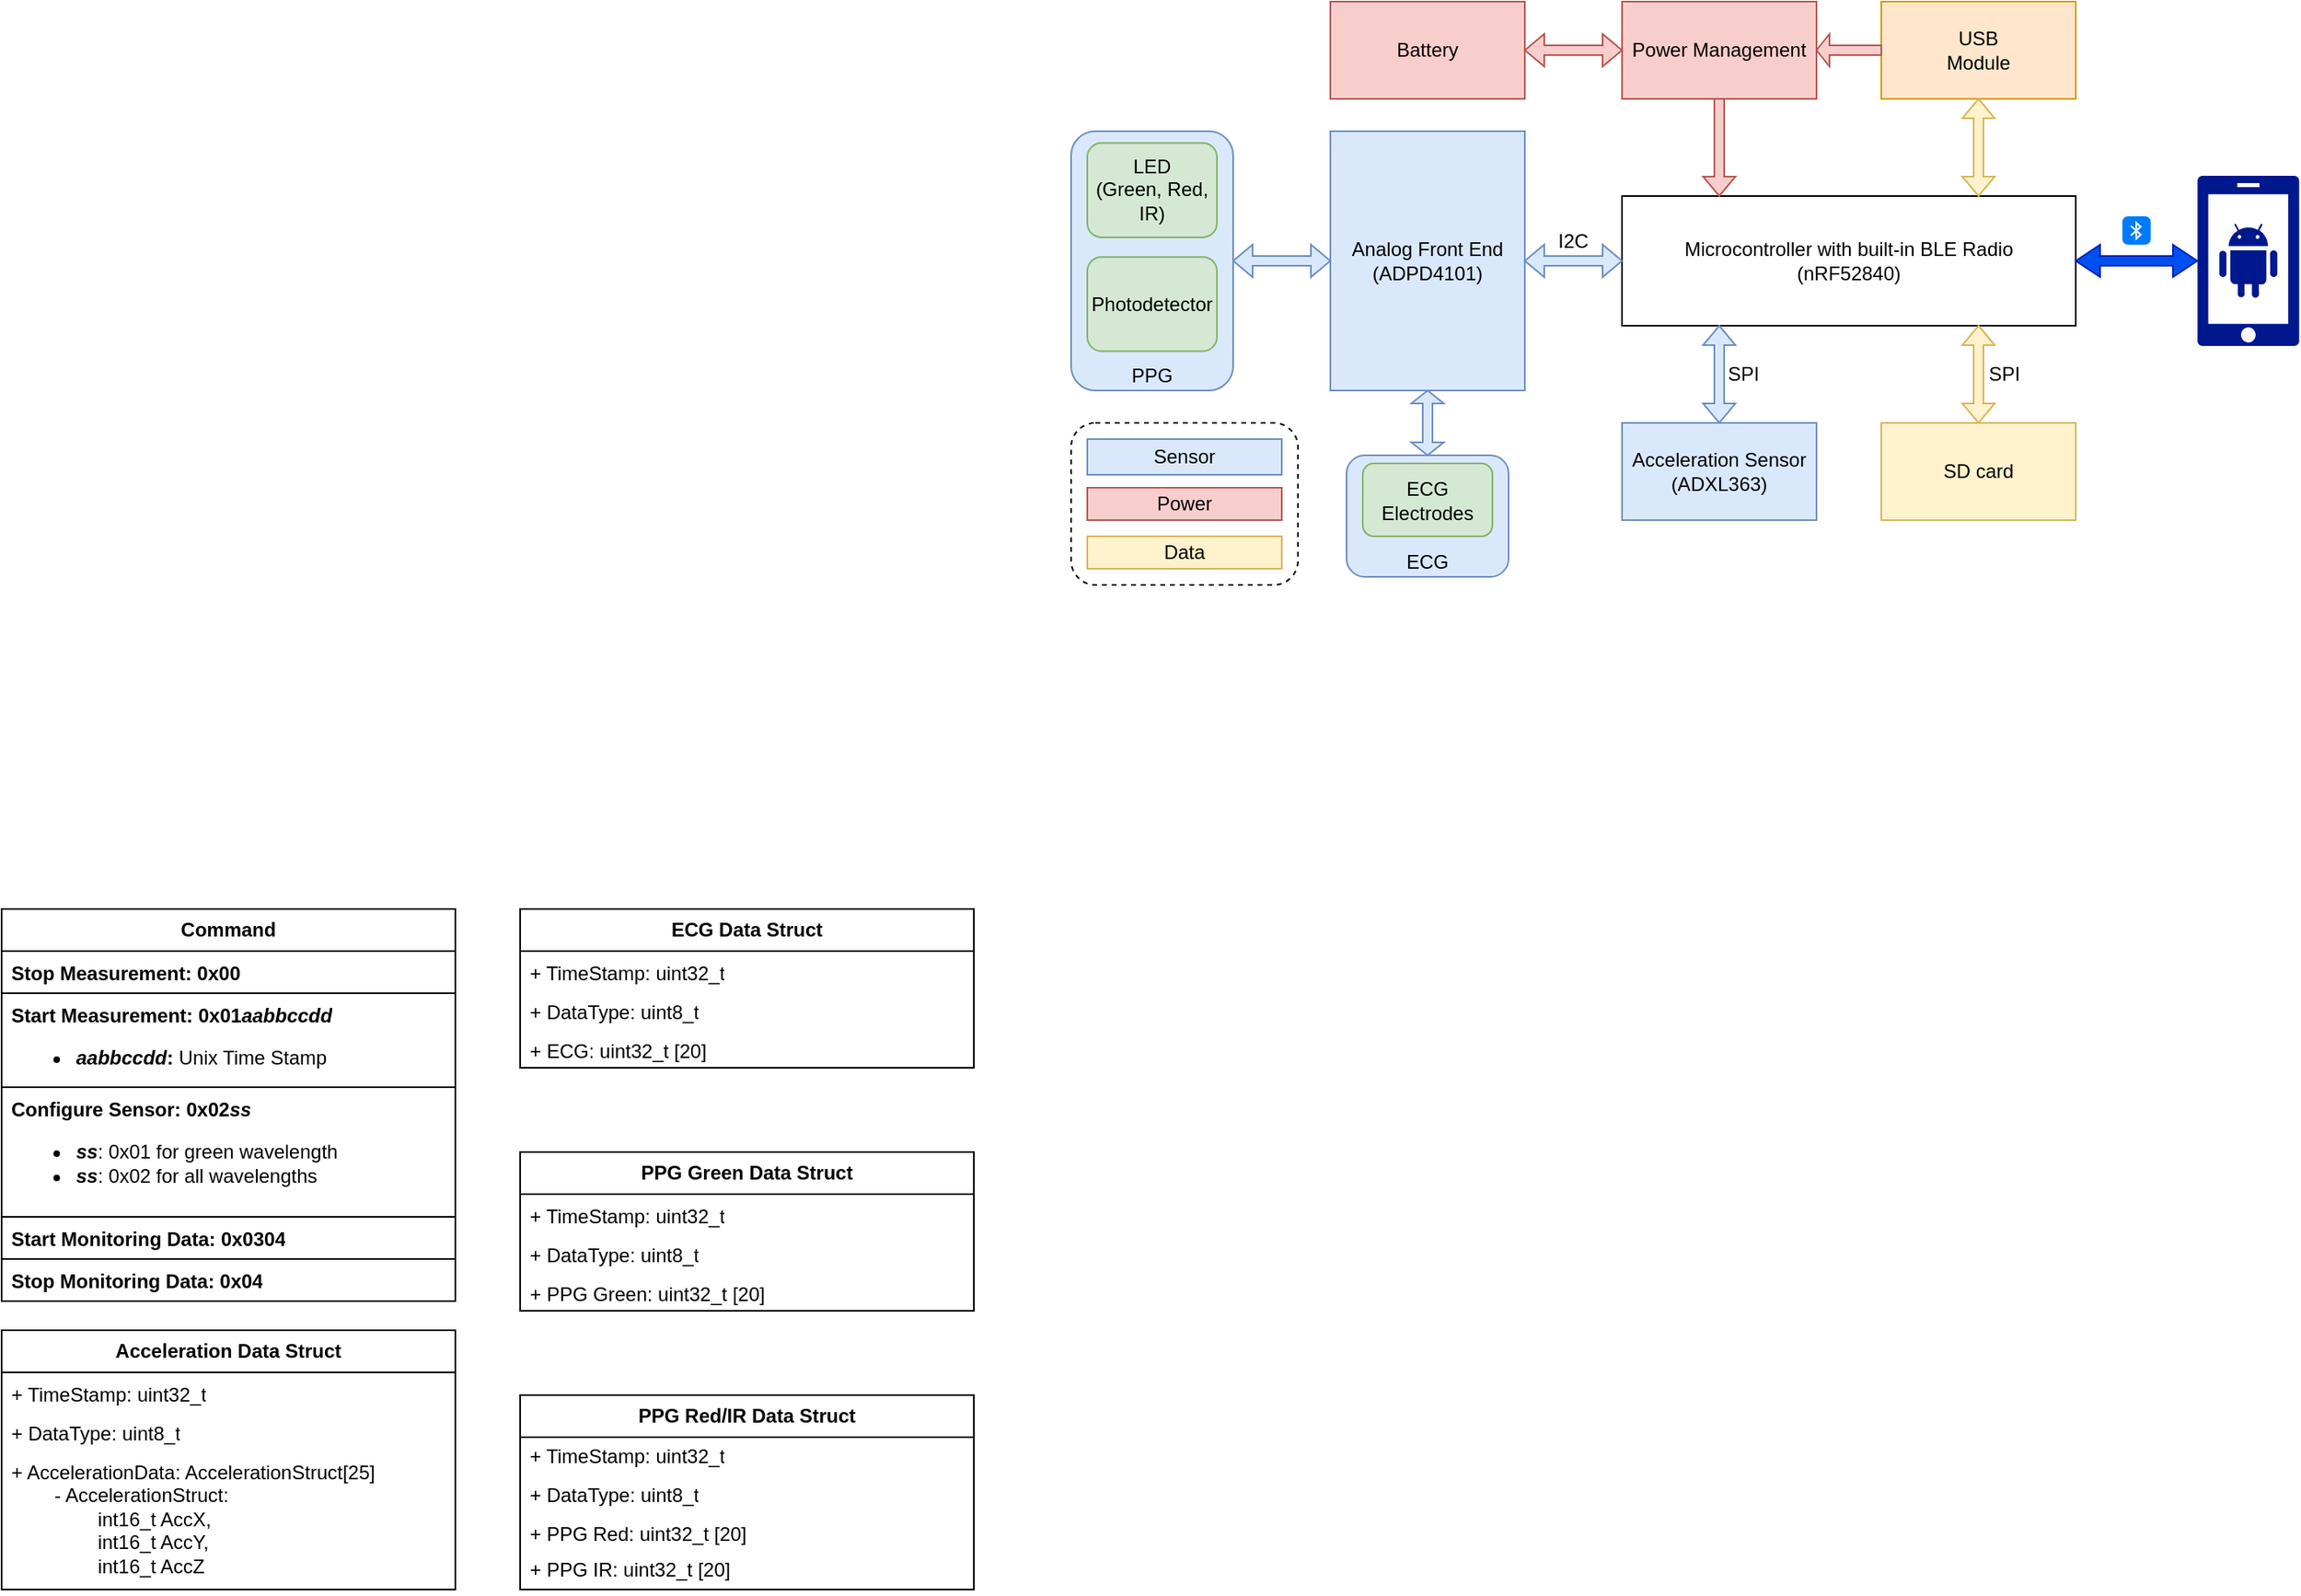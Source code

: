 <mxfile version="25.0.3">
  <diagram name="Page-1" id="Xt_7VfWUD9vqBKjHiNLk">
    <mxGraphModel dx="2045" dy="743" grid="1" gridSize="10" guides="1" tooltips="1" connect="1" arrows="1" fold="1" page="1" pageScale="1" pageWidth="850" pageHeight="1100" math="0" shadow="0">
      <root>
        <mxCell id="0" />
        <mxCell id="1" parent="0" />
        <mxCell id="JCj6mYnm0wrspUGSUb6V-1" value="Microcontroller with built-in BLE Radio&lt;div&gt;(nRF52840)&lt;/div&gt;" style="rounded=0;whiteSpace=wrap;html=1;" vertex="1" parent="1">
          <mxGeometry x="320" y="160" width="280" height="80" as="geometry" />
        </mxCell>
        <mxCell id="JCj6mYnm0wrspUGSUb6V-2" value="Power Management" style="rounded=0;whiteSpace=wrap;html=1;fillColor=#f8cecc;strokeColor=#b85450;" vertex="1" parent="1">
          <mxGeometry x="320" y="40" width="120" height="60" as="geometry" />
        </mxCell>
        <mxCell id="JCj6mYnm0wrspUGSUb6V-3" value="USB&lt;div&gt;Module&lt;/div&gt;" style="rounded=0;whiteSpace=wrap;html=1;fillColor=#ffe6cc;strokeColor=#d79b00;" vertex="1" parent="1">
          <mxGeometry x="480" y="40" width="120" height="60" as="geometry" />
        </mxCell>
        <mxCell id="JCj6mYnm0wrspUGSUb6V-4" value="SD card" style="rounded=0;whiteSpace=wrap;html=1;fillColor=#fff2cc;strokeColor=#d6b656;" vertex="1" parent="1">
          <mxGeometry x="480" y="300" width="120" height="60" as="geometry" />
        </mxCell>
        <mxCell id="JCj6mYnm0wrspUGSUb6V-5" value="Analog Front End&lt;div&gt;(ADPD4101)&lt;/div&gt;" style="rounded=0;whiteSpace=wrap;html=1;fillColor=#dae8fc;strokeColor=#6c8ebf;" vertex="1" parent="1">
          <mxGeometry x="140" y="120" width="120" height="160" as="geometry" />
        </mxCell>
        <mxCell id="JCj6mYnm0wrspUGSUb6V-6" value="&lt;div&gt;Acceleration Sensor (ADXL363)&lt;/div&gt;" style="rounded=0;whiteSpace=wrap;html=1;fillColor=#dae8fc;strokeColor=#6c8ebf;" vertex="1" parent="1">
          <mxGeometry x="320" y="300" width="120" height="60" as="geometry" />
        </mxCell>
        <mxCell id="JCj6mYnm0wrspUGSUb6V-7" value="" style="shape=singleArrow;direction=west;whiteSpace=wrap;html=1;fillColor=#f8cecc;strokeColor=#b85450;" vertex="1" parent="1">
          <mxGeometry x="440" y="60" width="40" height="20" as="geometry" />
        </mxCell>
        <mxCell id="JCj6mYnm0wrspUGSUb6V-8" value="" style="shape=singleArrow;direction=west;whiteSpace=wrap;html=1;rotation=-90;fillColor=#f8cecc;strokeColor=#b85450;" vertex="1" parent="1">
          <mxGeometry x="350" y="120" width="60" height="20" as="geometry" />
        </mxCell>
        <mxCell id="JCj6mYnm0wrspUGSUb6V-15" value="" style="shape=doubleArrow;whiteSpace=wrap;html=1;fillColor=#dae8fc;strokeColor=#6c8ebf;" vertex="1" parent="1">
          <mxGeometry x="260" y="190" width="60" height="20" as="geometry" />
        </mxCell>
        <mxCell id="JCj6mYnm0wrspUGSUb6V-32" value="" style="group;fillColor=#dae8fc;strokeColor=#6c8ebf;strokeWidth=1;rounded=1;" vertex="1" connectable="0" parent="1">
          <mxGeometry x="150" y="320" width="100" height="75" as="geometry" />
        </mxCell>
        <mxCell id="JCj6mYnm0wrspUGSUb6V-24" value="ECG" style="rounded=1;whiteSpace=wrap;html=1;fillColor=none;verticalAlign=bottom;strokeColor=none;" vertex="1" parent="JCj6mYnm0wrspUGSUb6V-32">
          <mxGeometry width="100" height="75" as="geometry" />
        </mxCell>
        <mxCell id="JCj6mYnm0wrspUGSUb6V-22" value="ECG Electrodes" style="rounded=1;whiteSpace=wrap;html=1;fillColor=#d5e8d4;strokeColor=#82b366;" vertex="1" parent="JCj6mYnm0wrspUGSUb6V-32">
          <mxGeometry x="10" y="5" width="80" height="45" as="geometry" />
        </mxCell>
        <mxCell id="JCj6mYnm0wrspUGSUb6V-35" value="" style="group" vertex="1" connectable="0" parent="1">
          <mxGeometry x="-20" y="120" width="100" height="160" as="geometry" />
        </mxCell>
        <mxCell id="JCj6mYnm0wrspUGSUb6V-21" value="PPG" style="rounded=1;whiteSpace=wrap;html=1;fillColor=#dae8fc;verticalAlign=bottom;strokeColor=#6c8ebf;" vertex="1" parent="JCj6mYnm0wrspUGSUb6V-35">
          <mxGeometry width="100" height="160" as="geometry" />
        </mxCell>
        <mxCell id="JCj6mYnm0wrspUGSUb6V-18" value="LED&lt;div&gt;(Green, Red, IR)&lt;/div&gt;" style="rounded=1;whiteSpace=wrap;html=1;fillColor=#d5e8d4;strokeColor=#82b366;" vertex="1" parent="JCj6mYnm0wrspUGSUb6V-35">
          <mxGeometry x="10" y="7.273" width="80" height="58.182" as="geometry" />
        </mxCell>
        <mxCell id="JCj6mYnm0wrspUGSUb6V-20" value="Photodetector" style="rounded=1;whiteSpace=wrap;html=1;fillColor=#d5e8d4;strokeColor=#82b366;" vertex="1" parent="JCj6mYnm0wrspUGSUb6V-35">
          <mxGeometry x="10" y="77.576" width="80" height="58.182" as="geometry" />
        </mxCell>
        <mxCell id="JCj6mYnm0wrspUGSUb6V-39" value="&lt;div&gt;Battery&lt;/div&gt;" style="rounded=0;whiteSpace=wrap;html=1;fillColor=#f8cecc;strokeColor=#b85450;" vertex="1" parent="1">
          <mxGeometry x="140" y="40" width="120" height="60" as="geometry" />
        </mxCell>
        <mxCell id="JCj6mYnm0wrspUGSUb6V-42" value="" style="shape=doubleArrow;whiteSpace=wrap;html=1;rotation=90;fillColor=#fff2cc;strokeColor=#d6b656;" vertex="1" parent="1">
          <mxGeometry x="510" y="120" width="60" height="20" as="geometry" />
        </mxCell>
        <mxCell id="JCj6mYnm0wrspUGSUb6V-43" value="" style="shape=doubleArrow;whiteSpace=wrap;html=1;rotation=90;fillColor=#dae8fc;strokeColor=#6c8ebf;" vertex="1" parent="1">
          <mxGeometry x="180" y="290" width="40" height="20" as="geometry" />
        </mxCell>
        <mxCell id="JCj6mYnm0wrspUGSUb6V-47" value="" style="shape=doubleArrow;whiteSpace=wrap;html=1;rotation=90;fillColor=#fff2cc;strokeColor=#d6b656;" vertex="1" parent="1">
          <mxGeometry x="510" y="260" width="60" height="20" as="geometry" />
        </mxCell>
        <mxCell id="JCj6mYnm0wrspUGSUb6V-51" value="" style="shape=doubleArrow;whiteSpace=wrap;html=1;fillColor=#f8cecc;strokeColor=#b85450;" vertex="1" parent="1">
          <mxGeometry x="260" y="60" width="60" height="20" as="geometry" />
        </mxCell>
        <mxCell id="JCj6mYnm0wrspUGSUb6V-69" value="" style="group" vertex="1" connectable="0" parent="1">
          <mxGeometry x="-20" y="300" width="140" height="100" as="geometry" />
        </mxCell>
        <mxCell id="JCj6mYnm0wrspUGSUb6V-58" value="Sensor" style="rounded=0;whiteSpace=wrap;html=1;fillColor=#dae8fc;strokeColor=#6c8ebf;" vertex="1" parent="JCj6mYnm0wrspUGSUb6V-69">
          <mxGeometry x="10" y="10" width="120" height="22" as="geometry" />
        </mxCell>
        <mxCell id="JCj6mYnm0wrspUGSUb6V-59" value="Power" style="rounded=0;whiteSpace=wrap;html=1;fillColor=#f8cecc;strokeColor=#b85450;" vertex="1" parent="JCj6mYnm0wrspUGSUb6V-69">
          <mxGeometry x="10" y="40" width="120" height="20" as="geometry" />
        </mxCell>
        <mxCell id="JCj6mYnm0wrspUGSUb6V-60" value="Data" style="rounded=0;whiteSpace=wrap;html=1;fillColor=#fff2cc;strokeColor=#d6b656;" vertex="1" parent="JCj6mYnm0wrspUGSUb6V-69">
          <mxGeometry x="10" y="70" width="120" height="20" as="geometry" />
        </mxCell>
        <mxCell id="JCj6mYnm0wrspUGSUb6V-62" value="" style="rounded=1;whiteSpace=wrap;html=1;fillColor=none;dashed=1;" vertex="1" parent="JCj6mYnm0wrspUGSUb6V-69">
          <mxGeometry width="140" height="100" as="geometry" />
        </mxCell>
        <mxCell id="JCj6mYnm0wrspUGSUb6V-75" value="" style="shape=doubleArrow;whiteSpace=wrap;html=1;fillColor=#dae8fc;strokeColor=#6c8ebf;" vertex="1" parent="1">
          <mxGeometry x="80" y="190" width="60" height="20" as="geometry" />
        </mxCell>
        <mxCell id="JCj6mYnm0wrspUGSUb6V-76" value="" style="shape=doubleArrow;whiteSpace=wrap;html=1;rotation=90;fillColor=#dae8fc;strokeColor=#6c8ebf;" vertex="1" parent="1">
          <mxGeometry x="350" y="260" width="60" height="20" as="geometry" />
        </mxCell>
        <mxCell id="JCj6mYnm0wrspUGSUb6V-192" value="Command" style="swimlane;fontStyle=1;childLayout=stackLayout;horizontal=1;startSize=26;fillColor=none;horizontalStack=0;resizeParent=1;resizeParentMax=0;resizeLast=0;collapsible=1;marginBottom=0;whiteSpace=wrap;html=1;" vertex="1" parent="1">
          <mxGeometry x="-680" y="600" width="280" height="242" as="geometry" />
        </mxCell>
        <mxCell id="JCj6mYnm0wrspUGSUb6V-193" value="&lt;b&gt;Stop Measurement: 0x00&lt;/b&gt;" style="text;strokeColor=default;fillColor=none;align=left;verticalAlign=top;spacingLeft=4;spacingRight=4;overflow=hidden;rotatable=0;points=[[0,0.5],[1,0.5]];portConstraint=eastwest;whiteSpace=wrap;html=1;" vertex="1" parent="JCj6mYnm0wrspUGSUb6V-192">
          <mxGeometry y="26" width="280" height="26" as="geometry" />
        </mxCell>
        <mxCell id="JCj6mYnm0wrspUGSUb6V-194" value="&lt;b&gt;Start Measurement: 0x01&lt;i&gt;aabbccdd&lt;/i&gt;&lt;/b&gt;&lt;div&gt;&lt;ul&gt;&lt;li&gt;&lt;span style=&quot;background-color: initial;&quot;&gt;&lt;b&gt;&lt;i&gt;aabbccdd&lt;/i&gt;: &lt;/b&gt;Unix Time Stamp&lt;/span&gt;&lt;/li&gt;&lt;/ul&gt;&lt;/div&gt;" style="text;strokeColor=default;fillColor=none;align=left;verticalAlign=top;spacingLeft=4;spacingRight=4;overflow=hidden;rotatable=0;points=[[0,0.5],[1,0.5]];portConstraint=eastwest;whiteSpace=wrap;html=1;" vertex="1" parent="JCj6mYnm0wrspUGSUb6V-192">
          <mxGeometry y="52" width="280" height="58" as="geometry" />
        </mxCell>
        <mxCell id="JCj6mYnm0wrspUGSUb6V-195" value="&lt;b&gt;Configure Sensor: 0x02&lt;i&gt;ss&lt;/i&gt;&lt;/b&gt;&lt;div&gt;&lt;ul&gt;&lt;li&gt;&lt;b&gt;&lt;i&gt;ss&lt;/i&gt;&lt;/b&gt;: 0x01 for green wavelength&lt;/li&gt;&lt;li&gt;&lt;b&gt;&lt;i&gt;ss&lt;/i&gt;&lt;/b&gt;: 0x02 for all wavelengths&lt;/li&gt;&lt;/ul&gt;&lt;/div&gt;" style="text;strokeColor=default;fillColor=none;align=left;verticalAlign=top;spacingLeft=4;spacingRight=4;overflow=hidden;rotatable=0;points=[[0,0.5],[1,0.5]];portConstraint=eastwest;whiteSpace=wrap;html=1;" vertex="1" parent="JCj6mYnm0wrspUGSUb6V-192">
          <mxGeometry y="110" width="280" height="80" as="geometry" />
        </mxCell>
        <mxCell id="JCj6mYnm0wrspUGSUb6V-196" value="&lt;b&gt;Start Monitoring Data: 0x0304&lt;/b&gt;" style="text;strokeColor=default;fillColor=none;align=left;verticalAlign=top;spacingLeft=4;spacingRight=4;overflow=hidden;rotatable=0;points=[[0,0.5],[1,0.5]];portConstraint=eastwest;whiteSpace=wrap;html=1;" vertex="1" parent="JCj6mYnm0wrspUGSUb6V-192">
          <mxGeometry y="190" width="280" height="26" as="geometry" />
        </mxCell>
        <mxCell id="JCj6mYnm0wrspUGSUb6V-224" value="&lt;b&gt;Stop Monitoring Data: 0x04&lt;/b&gt;" style="text;strokeColor=default;fillColor=none;align=left;verticalAlign=top;spacingLeft=4;spacingRight=4;overflow=hidden;rotatable=0;points=[[0,0.5],[1,0.5]];portConstraint=eastwest;whiteSpace=wrap;html=1;" vertex="1" parent="JCj6mYnm0wrspUGSUb6V-192">
          <mxGeometry y="216" width="280" height="26" as="geometry" />
        </mxCell>
        <mxCell id="JCj6mYnm0wrspUGSUb6V-199" value="Acceleration Data Struct" style="swimlane;fontStyle=1;childLayout=stackLayout;horizontal=1;startSize=26;fillColor=none;horizontalStack=0;resizeParent=1;resizeParentMax=0;resizeLast=0;collapsible=1;marginBottom=0;whiteSpace=wrap;html=1;" vertex="1" parent="1">
          <mxGeometry x="-680" y="860" width="280" height="160" as="geometry" />
        </mxCell>
        <mxCell id="JCj6mYnm0wrspUGSUb6V-200" value="+ TimeStamp: uint32_t" style="text;strokeColor=none;fillColor=none;align=left;verticalAlign=top;spacingLeft=4;spacingRight=4;overflow=hidden;rotatable=0;points=[[0,0.5],[1,0.5]];portConstraint=eastwest;whiteSpace=wrap;html=1;" vertex="1" parent="JCj6mYnm0wrspUGSUb6V-199">
          <mxGeometry y="26" width="280" height="24" as="geometry" />
        </mxCell>
        <mxCell id="JCj6mYnm0wrspUGSUb6V-201" value="+ DataType: uint8_t" style="text;strokeColor=none;fillColor=none;align=left;verticalAlign=top;spacingLeft=4;spacingRight=4;overflow=hidden;rotatable=0;points=[[0,0.5],[1,0.5]];portConstraint=eastwest;whiteSpace=wrap;html=1;" vertex="1" parent="JCj6mYnm0wrspUGSUb6V-199">
          <mxGeometry y="50" width="280" height="24" as="geometry" />
        </mxCell>
        <mxCell id="JCj6mYnm0wrspUGSUb6V-202" value="+ AccelerationData: AccelerationStruct[25]&lt;div&gt;&lt;span style=&quot;white-space: pre;&quot;&gt;&#x9;&lt;/span&gt;- AccelerationStruct:&amp;nbsp;&lt;/div&gt;&lt;div&gt;&lt;span style=&quot;white-space: pre;&quot;&gt;&#x9;&lt;/span&gt;&lt;span style=&quot;white-space: pre;&quot;&gt;&#x9;&lt;/span&gt;int16_t AccX,&lt;/div&gt;&lt;div&gt;&lt;span style=&quot;white-space: pre;&quot;&gt;&#x9;&lt;/span&gt;&lt;span style=&quot;white-space: pre;&quot;&gt;&#x9;&lt;/span&gt;int16_t AccY,&lt;/div&gt;&lt;div&gt;&lt;span style=&quot;white-space: pre;&quot;&gt;&#x9;&lt;/span&gt;&lt;span style=&quot;white-space: pre;&quot;&gt;&#x9;&lt;/span&gt;&lt;span style=&quot;background-color: initial;&quot;&gt;int16_t AccZ&lt;/span&gt;&lt;br&gt;&lt;/div&gt;" style="text;strokeColor=none;fillColor=none;align=left;verticalAlign=top;spacingLeft=4;spacingRight=4;overflow=hidden;rotatable=0;points=[[0,0.5],[1,0.5]];portConstraint=eastwest;whiteSpace=wrap;html=1;" vertex="1" parent="JCj6mYnm0wrspUGSUb6V-199">
          <mxGeometry y="74" width="280" height="86" as="geometry" />
        </mxCell>
        <mxCell id="JCj6mYnm0wrspUGSUb6V-203" value="PPG Green Data Struct" style="swimlane;fontStyle=1;childLayout=stackLayout;horizontal=1;startSize=26;fillColor=none;horizontalStack=0;resizeParent=1;resizeParentMax=0;resizeLast=0;collapsible=1;marginBottom=0;whiteSpace=wrap;html=1;" vertex="1" parent="1">
          <mxGeometry x="-360" y="750" width="280" height="98" as="geometry" />
        </mxCell>
        <mxCell id="JCj6mYnm0wrspUGSUb6V-204" value="+ TimeStamp: uint32_t" style="text;strokeColor=none;fillColor=none;align=left;verticalAlign=top;spacingLeft=4;spacingRight=4;overflow=hidden;rotatable=0;points=[[0,0.5],[1,0.5]];portConstraint=eastwest;whiteSpace=wrap;html=1;" vertex="1" parent="JCj6mYnm0wrspUGSUb6V-203">
          <mxGeometry y="26" width="280" height="24" as="geometry" />
        </mxCell>
        <mxCell id="JCj6mYnm0wrspUGSUb6V-205" value="+ DataType: uint8_t" style="text;strokeColor=none;fillColor=none;align=left;verticalAlign=top;spacingLeft=4;spacingRight=4;overflow=hidden;rotatable=0;points=[[0,0.5],[1,0.5]];portConstraint=eastwest;whiteSpace=wrap;html=1;" vertex="1" parent="JCj6mYnm0wrspUGSUb6V-203">
          <mxGeometry y="50" width="280" height="24" as="geometry" />
        </mxCell>
        <mxCell id="JCj6mYnm0wrspUGSUb6V-206" value="+ PPG Green: uint32_t [20]" style="text;strokeColor=none;fillColor=none;align=left;verticalAlign=top;spacingLeft=4;spacingRight=4;overflow=hidden;rotatable=0;points=[[0,0.5],[1,0.5]];portConstraint=eastwest;whiteSpace=wrap;html=1;" vertex="1" parent="JCj6mYnm0wrspUGSUb6V-203">
          <mxGeometry y="74" width="280" height="24" as="geometry" />
        </mxCell>
        <mxCell id="JCj6mYnm0wrspUGSUb6V-207" value="PPG Red/IR Data Struct" style="swimlane;fontStyle=1;childLayout=stackLayout;horizontal=1;startSize=26;fillColor=none;horizontalStack=0;resizeParent=1;resizeParentMax=0;resizeLast=0;collapsible=1;marginBottom=0;whiteSpace=wrap;html=1;" vertex="1" parent="1">
          <mxGeometry x="-360" y="900" width="280" height="120" as="geometry" />
        </mxCell>
        <mxCell id="JCj6mYnm0wrspUGSUb6V-208" value="+ TimeStamp: uint32_t" style="text;strokeColor=none;fillColor=none;align=left;verticalAlign=middle;spacingLeft=4;spacingRight=4;overflow=hidden;rotatable=0;points=[[0,0.5],[1,0.5]];portConstraint=eastwest;whiteSpace=wrap;html=1;imageWidth=24;imageHeight=24;arcSize=12;" vertex="1" parent="JCj6mYnm0wrspUGSUb6V-207">
          <mxGeometry y="26" width="280" height="24" as="geometry" />
        </mxCell>
        <mxCell id="JCj6mYnm0wrspUGSUb6V-209" value="+ DataType: uint8_t" style="text;strokeColor=none;fillColor=none;align=left;verticalAlign=middle;spacingLeft=4;spacingRight=4;overflow=hidden;rotatable=0;points=[[0,0.5],[1,0.5]];portConstraint=eastwest;whiteSpace=wrap;html=1;imageWidth=24;" vertex="1" parent="JCj6mYnm0wrspUGSUb6V-207">
          <mxGeometry y="50" width="280" height="24" as="geometry" />
        </mxCell>
        <mxCell id="JCj6mYnm0wrspUGSUb6V-210" value="+ PPG Red: uint32_t [20]" style="text;strokeColor=none;fillColor=none;align=left;verticalAlign=middle;spacingLeft=4;spacingRight=4;overflow=hidden;rotatable=0;points=[[0,0.5],[1,0.5]];portConstraint=eastwest;whiteSpace=wrap;html=1;" vertex="1" parent="JCj6mYnm0wrspUGSUb6V-207">
          <mxGeometry y="74" width="280" height="24" as="geometry" />
        </mxCell>
        <mxCell id="JCj6mYnm0wrspUGSUb6V-211" value="+ PPG IR: uint32_t [20]&lt;div&gt;&lt;br&gt;&lt;/div&gt;" style="text;strokeColor=none;fillColor=none;align=left;verticalAlign=middle;spacingLeft=4;spacingRight=4;overflow=hidden;rotatable=0;points=[[0,0.5],[1,0.5]];portConstraint=eastwest;whiteSpace=wrap;html=1;" vertex="1" parent="JCj6mYnm0wrspUGSUb6V-207">
          <mxGeometry y="98" width="280" height="22" as="geometry" />
        </mxCell>
        <mxCell id="JCj6mYnm0wrspUGSUb6V-212" value="ECG Data Struct" style="swimlane;fontStyle=1;childLayout=stackLayout;horizontal=1;startSize=26;fillColor=none;horizontalStack=0;resizeParent=1;resizeParentMax=0;resizeLast=0;collapsible=1;marginBottom=0;whiteSpace=wrap;html=1;" vertex="1" parent="1">
          <mxGeometry x="-360" y="600" width="280" height="98" as="geometry" />
        </mxCell>
        <mxCell id="JCj6mYnm0wrspUGSUb6V-213" value="+ TimeStamp: uint32_t" style="text;strokeColor=none;fillColor=none;align=left;verticalAlign=top;spacingLeft=4;spacingRight=4;overflow=hidden;rotatable=0;points=[[0,0.5],[1,0.5]];portConstraint=eastwest;whiteSpace=wrap;html=1;" vertex="1" parent="JCj6mYnm0wrspUGSUb6V-212">
          <mxGeometry y="26" width="280" height="24" as="geometry" />
        </mxCell>
        <mxCell id="JCj6mYnm0wrspUGSUb6V-214" value="+ DataType: uint8_t" style="text;strokeColor=none;fillColor=none;align=left;verticalAlign=top;spacingLeft=4;spacingRight=4;overflow=hidden;rotatable=0;points=[[0,0.5],[1,0.5]];portConstraint=eastwest;whiteSpace=wrap;html=1;" vertex="1" parent="JCj6mYnm0wrspUGSUb6V-212">
          <mxGeometry y="50" width="280" height="24" as="geometry" />
        </mxCell>
        <mxCell id="JCj6mYnm0wrspUGSUb6V-215" value="+ ECG: uint32_t [20]" style="text;strokeColor=none;fillColor=none;align=left;verticalAlign=top;spacingLeft=4;spacingRight=4;overflow=hidden;rotatable=0;points=[[0,0.5],[1,0.5]];portConstraint=eastwest;whiteSpace=wrap;html=1;" vertex="1" parent="JCj6mYnm0wrspUGSUb6V-212">
          <mxGeometry y="74" width="280" height="24" as="geometry" />
        </mxCell>
        <mxCell id="JCj6mYnm0wrspUGSUb6V-216" value="" style="sketch=0;aspect=fixed;pointerEvents=1;shadow=0;dashed=0;html=1;strokeColor=none;labelPosition=center;verticalLabelPosition=bottom;verticalAlign=top;align=center;fillColor=#00188D;shape=mxgraph.mscae.enterprise.android_phone" vertex="1" parent="1">
          <mxGeometry x="675" y="147.5" width="63" height="105" as="geometry" />
        </mxCell>
        <mxCell id="JCj6mYnm0wrspUGSUb6V-217" value="" style="shape=doubleArrow;whiteSpace=wrap;html=1;rotation=-180;fillColor=#0050ef;strokeColor=#001DBC;fontColor=#ffffff;" vertex="1" parent="1">
          <mxGeometry x="600" y="190" width="75" height="20" as="geometry" />
        </mxCell>
        <mxCell id="JCj6mYnm0wrspUGSUb6V-219" value="" style="html=1;strokeWidth=1;shadow=0;dashed=0;shape=mxgraph.ios7.misc.bluetooth;fillColor=#007AFF;strokeColor=none;buttonText=;strokeColor2=#222222;fontColor=#222222;fontSize=8;verticalLabelPosition=bottom;verticalAlign=top;align=center;sketch=0;" vertex="1" parent="1">
          <mxGeometry x="628.75" y="172.5" width="17.5" height="17.5" as="geometry" />
        </mxCell>
        <mxCell id="JCj6mYnm0wrspUGSUb6V-221" value="SPI" style="text;html=1;align=center;verticalAlign=middle;whiteSpace=wrap;rounded=0;" vertex="1" parent="1">
          <mxGeometry x="526" y="255" width="60" height="30" as="geometry" />
        </mxCell>
        <mxCell id="JCj6mYnm0wrspUGSUb6V-222" value="SPI" style="text;html=1;align=center;verticalAlign=middle;whiteSpace=wrap;rounded=0;" vertex="1" parent="1">
          <mxGeometry x="365" y="255" width="60" height="30" as="geometry" />
        </mxCell>
        <mxCell id="JCj6mYnm0wrspUGSUb6V-223" value="I2C" style="text;html=1;align=center;verticalAlign=middle;whiteSpace=wrap;rounded=0;" vertex="1" parent="1">
          <mxGeometry x="260" y="173" width="60" height="30" as="geometry" />
        </mxCell>
      </root>
    </mxGraphModel>
  </diagram>
</mxfile>

